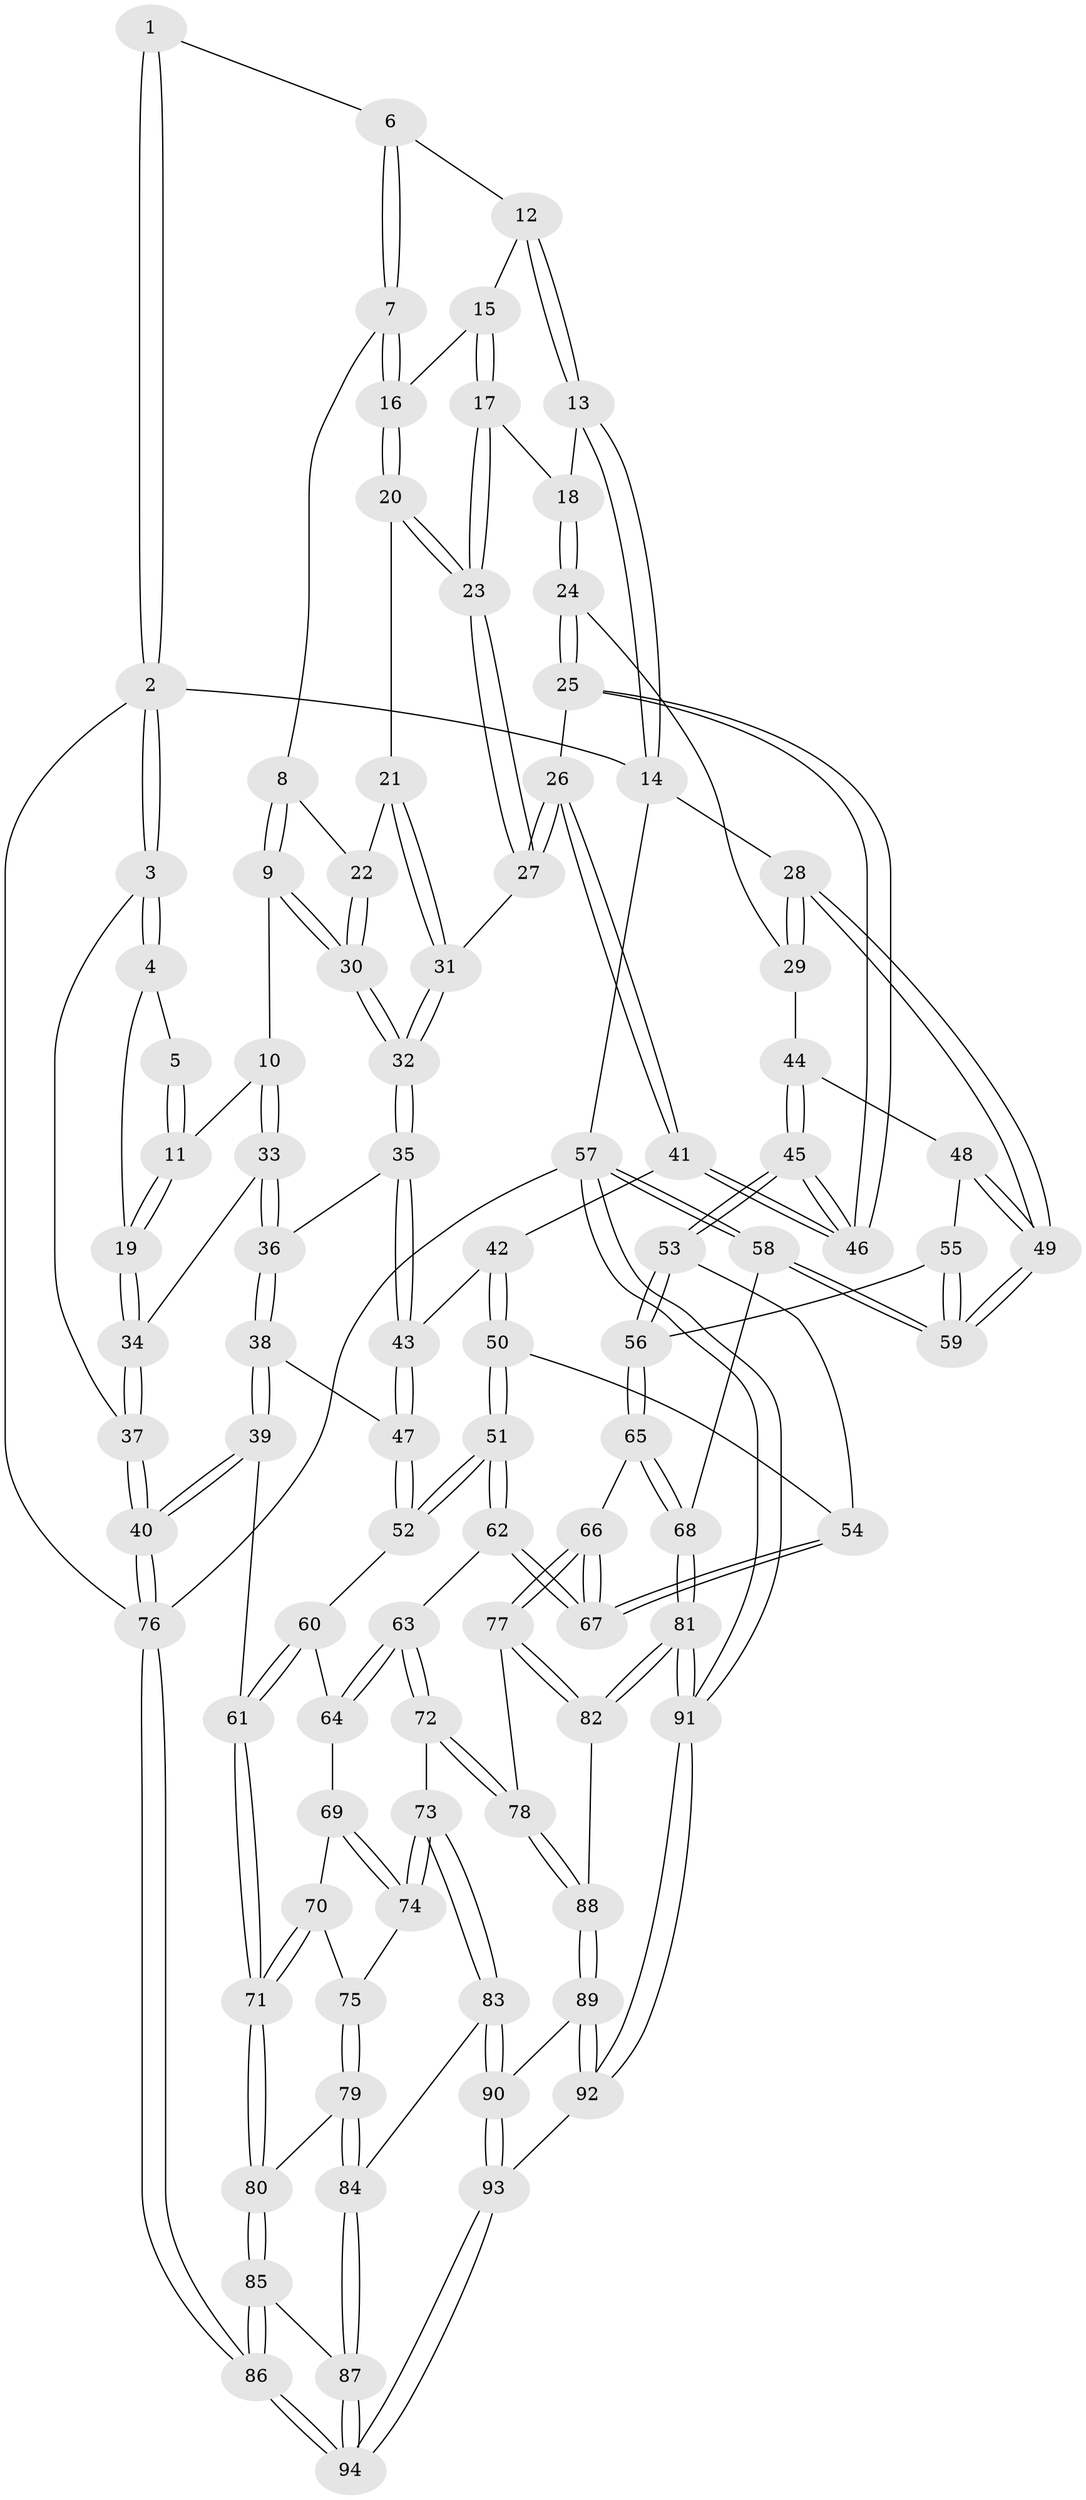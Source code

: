 // coarse degree distribution, {3: 0.09230769230769231, 6: 0.12307692307692308, 5: 0.38461538461538464, 4: 0.38461538461538464, 7: 0.015384615384615385}
// Generated by graph-tools (version 1.1) at 2025/52/02/27/25 19:52:40]
// undirected, 94 vertices, 232 edges
graph export_dot {
graph [start="1"]
  node [color=gray90,style=filled];
  1 [pos="+0.3591702308163042+0"];
  2 [pos="+0+0"];
  3 [pos="+0+0"];
  4 [pos="+0.11495344278014448+0.07183593899251091"];
  5 [pos="+0.28944396007241885+0"];
  6 [pos="+0.5164016899272997+0"];
  7 [pos="+0.49555695594522586+0.04279950044542977"];
  8 [pos="+0.4786314842924928+0.08040881780635843"];
  9 [pos="+0.42931368490795757+0.15039117943732708"];
  10 [pos="+0.4122799788250725+0.15450613271811023"];
  11 [pos="+0.28167467891493175+0.0823059216627454"];
  12 [pos="+0.5703632680715061+0"];
  13 [pos="+1+0"];
  14 [pos="+1+0"];
  15 [pos="+0.6500485515286957+0.09126093094251757"];
  16 [pos="+0.6184729032769284+0.1446821323978159"];
  17 [pos="+0.7556903434853838+0.11218747259132371"];
  18 [pos="+0.8780264708215871+0"];
  19 [pos="+0.20006472609754702+0.16770946897243155"];
  20 [pos="+0.6308033331940721+0.176171256984139"];
  21 [pos="+0.5720426568661057+0.1927789218483392"];
  22 [pos="+0.564034187213543+0.1924161607792827"];
  23 [pos="+0.6892972731980909+0.21941890412511494"];
  24 [pos="+0.8472166913047819+0.2660724596942434"];
  25 [pos="+0.7288571716906515+0.2797831359989134"];
  26 [pos="+0.6998730243005558+0.2585568726587852"];
  27 [pos="+0.6943898296725156+0.2505588830652771"];
  28 [pos="+1+0.1646961580108591"];
  29 [pos="+0.8677228691907631+0.28176402959458235"];
  30 [pos="+0.4863580512167669+0.24621299445989553"];
  31 [pos="+0.5730932360005907+0.27966909084919217"];
  32 [pos="+0.49840680182535296+0.31648029311948594"];
  33 [pos="+0.3157801681573601+0.25535709360325354"];
  34 [pos="+0.19972436800318574+0.18260690044466785"];
  35 [pos="+0.4961082870618835+0.32322542278458505"];
  36 [pos="+0.32515356380426874+0.2975837719202409"];
  37 [pos="+0+0.4407518150456619"];
  38 [pos="+0.28161008592886166+0.39921941914771675"];
  39 [pos="+0.04508871267853889+0.5409883149044737"];
  40 [pos="+0+0.5285860229019194"];
  41 [pos="+0.5897150529106818+0.4049989881238517"];
  42 [pos="+0.5756429088302621+0.4078059012462351"];
  43 [pos="+0.5083725523417809+0.38336838941378765"];
  44 [pos="+0.8848434120595942+0.3589423481509023"];
  45 [pos="+0.7510723968758934+0.44989440173536904"];
  46 [pos="+0.7479231651416489+0.44563451720099123"];
  47 [pos="+0.4466232430296339+0.4545266151598602"];
  48 [pos="+0.9629069428657542+0.41520586200234216"];
  49 [pos="+1+0.34499409256136565"];
  50 [pos="+0.604911271025365+0.5606627585764"];
  51 [pos="+0.5780771157082697+0.5843845040582746"];
  52 [pos="+0.44670762621689986+0.5026858486314906"];
  53 [pos="+0.7593034389168547+0.49296961885162177"];
  54 [pos="+0.6798586955628093+0.5480836720349263"];
  55 [pos="+0.9127037166274151+0.5064133814614278"];
  56 [pos="+0.8429172796855893+0.5551412227169951"];
  57 [pos="+1+1"];
  58 [pos="+1+0.7055283194599147"];
  59 [pos="+1+0.6656111957439683"];
  60 [pos="+0.4343678075424804+0.5192184285428988"];
  61 [pos="+0.1684140478790736+0.6196032049165303"];
  62 [pos="+0.5651693418335211+0.6483298978027201"];
  63 [pos="+0.5506170613852562+0.6631363881398912"];
  64 [pos="+0.43472197812342284+0.6340496951313015"];
  65 [pos="+0.8623438565145409+0.6760341644553629"];
  66 [pos="+0.7254687594966347+0.7172678824280303"];
  67 [pos="+0.7199249699707312+0.712059754572168"];
  68 [pos="+0.8881816219170879+0.6963816046332592"];
  69 [pos="+0.42384000114055503+0.6417347140996537"];
  70 [pos="+0.3786699490817763+0.6569783814288944"];
  71 [pos="+0.20827867893334298+0.6614459830503533"];
  72 [pos="+0.5189803751792504+0.7995540645197962"];
  73 [pos="+0.4942365506060555+0.8064638134368646"];
  74 [pos="+0.4613879316202255+0.7669681723217424"];
  75 [pos="+0.42056117901436435+0.7363457022179242"];
  76 [pos="+0+1"];
  77 [pos="+0.7056202454175529+0.7646781352823323"];
  78 [pos="+0.5678292667306236+0.8249470934614136"];
  79 [pos="+0.2504950557696087+0.7263781353094895"];
  80 [pos="+0.22973458331465052+0.7089258963639176"];
  81 [pos="+0.8495681849160035+1"];
  82 [pos="+0.7544673262332912+0.8795411628719015"];
  83 [pos="+0.417653749915111+0.8648230454556508"];
  84 [pos="+0.38484326929146057+0.8656838632598723"];
  85 [pos="+0.19384771307978482+0.880475337864986"];
  86 [pos="+0+1"];
  87 [pos="+0.32290352930555105+0.9331028798363507"];
  88 [pos="+0.5819675664558738+0.8540704404619092"];
  89 [pos="+0.6276092799746203+1"];
  90 [pos="+0.44722540168464026+0.9287544009609899"];
  91 [pos="+0.8979557877794504+1"];
  92 [pos="+0.7280377823222443+1"];
  93 [pos="+0.3997621062529963+1"];
  94 [pos="+0.2339418444878487+1"];
  1 -- 2;
  1 -- 2;
  1 -- 6;
  2 -- 3;
  2 -- 3;
  2 -- 14;
  2 -- 76;
  3 -- 4;
  3 -- 4;
  3 -- 37;
  4 -- 5;
  4 -- 19;
  5 -- 11;
  5 -- 11;
  6 -- 7;
  6 -- 7;
  6 -- 12;
  7 -- 8;
  7 -- 16;
  7 -- 16;
  8 -- 9;
  8 -- 9;
  8 -- 22;
  9 -- 10;
  9 -- 30;
  9 -- 30;
  10 -- 11;
  10 -- 33;
  10 -- 33;
  11 -- 19;
  11 -- 19;
  12 -- 13;
  12 -- 13;
  12 -- 15;
  13 -- 14;
  13 -- 14;
  13 -- 18;
  14 -- 28;
  14 -- 57;
  15 -- 16;
  15 -- 17;
  15 -- 17;
  16 -- 20;
  16 -- 20;
  17 -- 18;
  17 -- 23;
  17 -- 23;
  18 -- 24;
  18 -- 24;
  19 -- 34;
  19 -- 34;
  20 -- 21;
  20 -- 23;
  20 -- 23;
  21 -- 22;
  21 -- 31;
  21 -- 31;
  22 -- 30;
  22 -- 30;
  23 -- 27;
  23 -- 27;
  24 -- 25;
  24 -- 25;
  24 -- 29;
  25 -- 26;
  25 -- 46;
  25 -- 46;
  26 -- 27;
  26 -- 27;
  26 -- 41;
  26 -- 41;
  27 -- 31;
  28 -- 29;
  28 -- 29;
  28 -- 49;
  28 -- 49;
  29 -- 44;
  30 -- 32;
  30 -- 32;
  31 -- 32;
  31 -- 32;
  32 -- 35;
  32 -- 35;
  33 -- 34;
  33 -- 36;
  33 -- 36;
  34 -- 37;
  34 -- 37;
  35 -- 36;
  35 -- 43;
  35 -- 43;
  36 -- 38;
  36 -- 38;
  37 -- 40;
  37 -- 40;
  38 -- 39;
  38 -- 39;
  38 -- 47;
  39 -- 40;
  39 -- 40;
  39 -- 61;
  40 -- 76;
  40 -- 76;
  41 -- 42;
  41 -- 46;
  41 -- 46;
  42 -- 43;
  42 -- 50;
  42 -- 50;
  43 -- 47;
  43 -- 47;
  44 -- 45;
  44 -- 45;
  44 -- 48;
  45 -- 46;
  45 -- 46;
  45 -- 53;
  45 -- 53;
  47 -- 52;
  47 -- 52;
  48 -- 49;
  48 -- 49;
  48 -- 55;
  49 -- 59;
  49 -- 59;
  50 -- 51;
  50 -- 51;
  50 -- 54;
  51 -- 52;
  51 -- 52;
  51 -- 62;
  51 -- 62;
  52 -- 60;
  53 -- 54;
  53 -- 56;
  53 -- 56;
  54 -- 67;
  54 -- 67;
  55 -- 56;
  55 -- 59;
  55 -- 59;
  56 -- 65;
  56 -- 65;
  57 -- 58;
  57 -- 58;
  57 -- 91;
  57 -- 91;
  57 -- 76;
  58 -- 59;
  58 -- 59;
  58 -- 68;
  60 -- 61;
  60 -- 61;
  60 -- 64;
  61 -- 71;
  61 -- 71;
  62 -- 63;
  62 -- 67;
  62 -- 67;
  63 -- 64;
  63 -- 64;
  63 -- 72;
  63 -- 72;
  64 -- 69;
  65 -- 66;
  65 -- 68;
  65 -- 68;
  66 -- 67;
  66 -- 67;
  66 -- 77;
  66 -- 77;
  68 -- 81;
  68 -- 81;
  69 -- 70;
  69 -- 74;
  69 -- 74;
  70 -- 71;
  70 -- 71;
  70 -- 75;
  71 -- 80;
  71 -- 80;
  72 -- 73;
  72 -- 78;
  72 -- 78;
  73 -- 74;
  73 -- 74;
  73 -- 83;
  73 -- 83;
  74 -- 75;
  75 -- 79;
  75 -- 79;
  76 -- 86;
  76 -- 86;
  77 -- 78;
  77 -- 82;
  77 -- 82;
  78 -- 88;
  78 -- 88;
  79 -- 80;
  79 -- 84;
  79 -- 84;
  80 -- 85;
  80 -- 85;
  81 -- 82;
  81 -- 82;
  81 -- 91;
  81 -- 91;
  82 -- 88;
  83 -- 84;
  83 -- 90;
  83 -- 90;
  84 -- 87;
  84 -- 87;
  85 -- 86;
  85 -- 86;
  85 -- 87;
  86 -- 94;
  86 -- 94;
  87 -- 94;
  87 -- 94;
  88 -- 89;
  88 -- 89;
  89 -- 90;
  89 -- 92;
  89 -- 92;
  90 -- 93;
  90 -- 93;
  91 -- 92;
  91 -- 92;
  92 -- 93;
  93 -- 94;
  93 -- 94;
}

